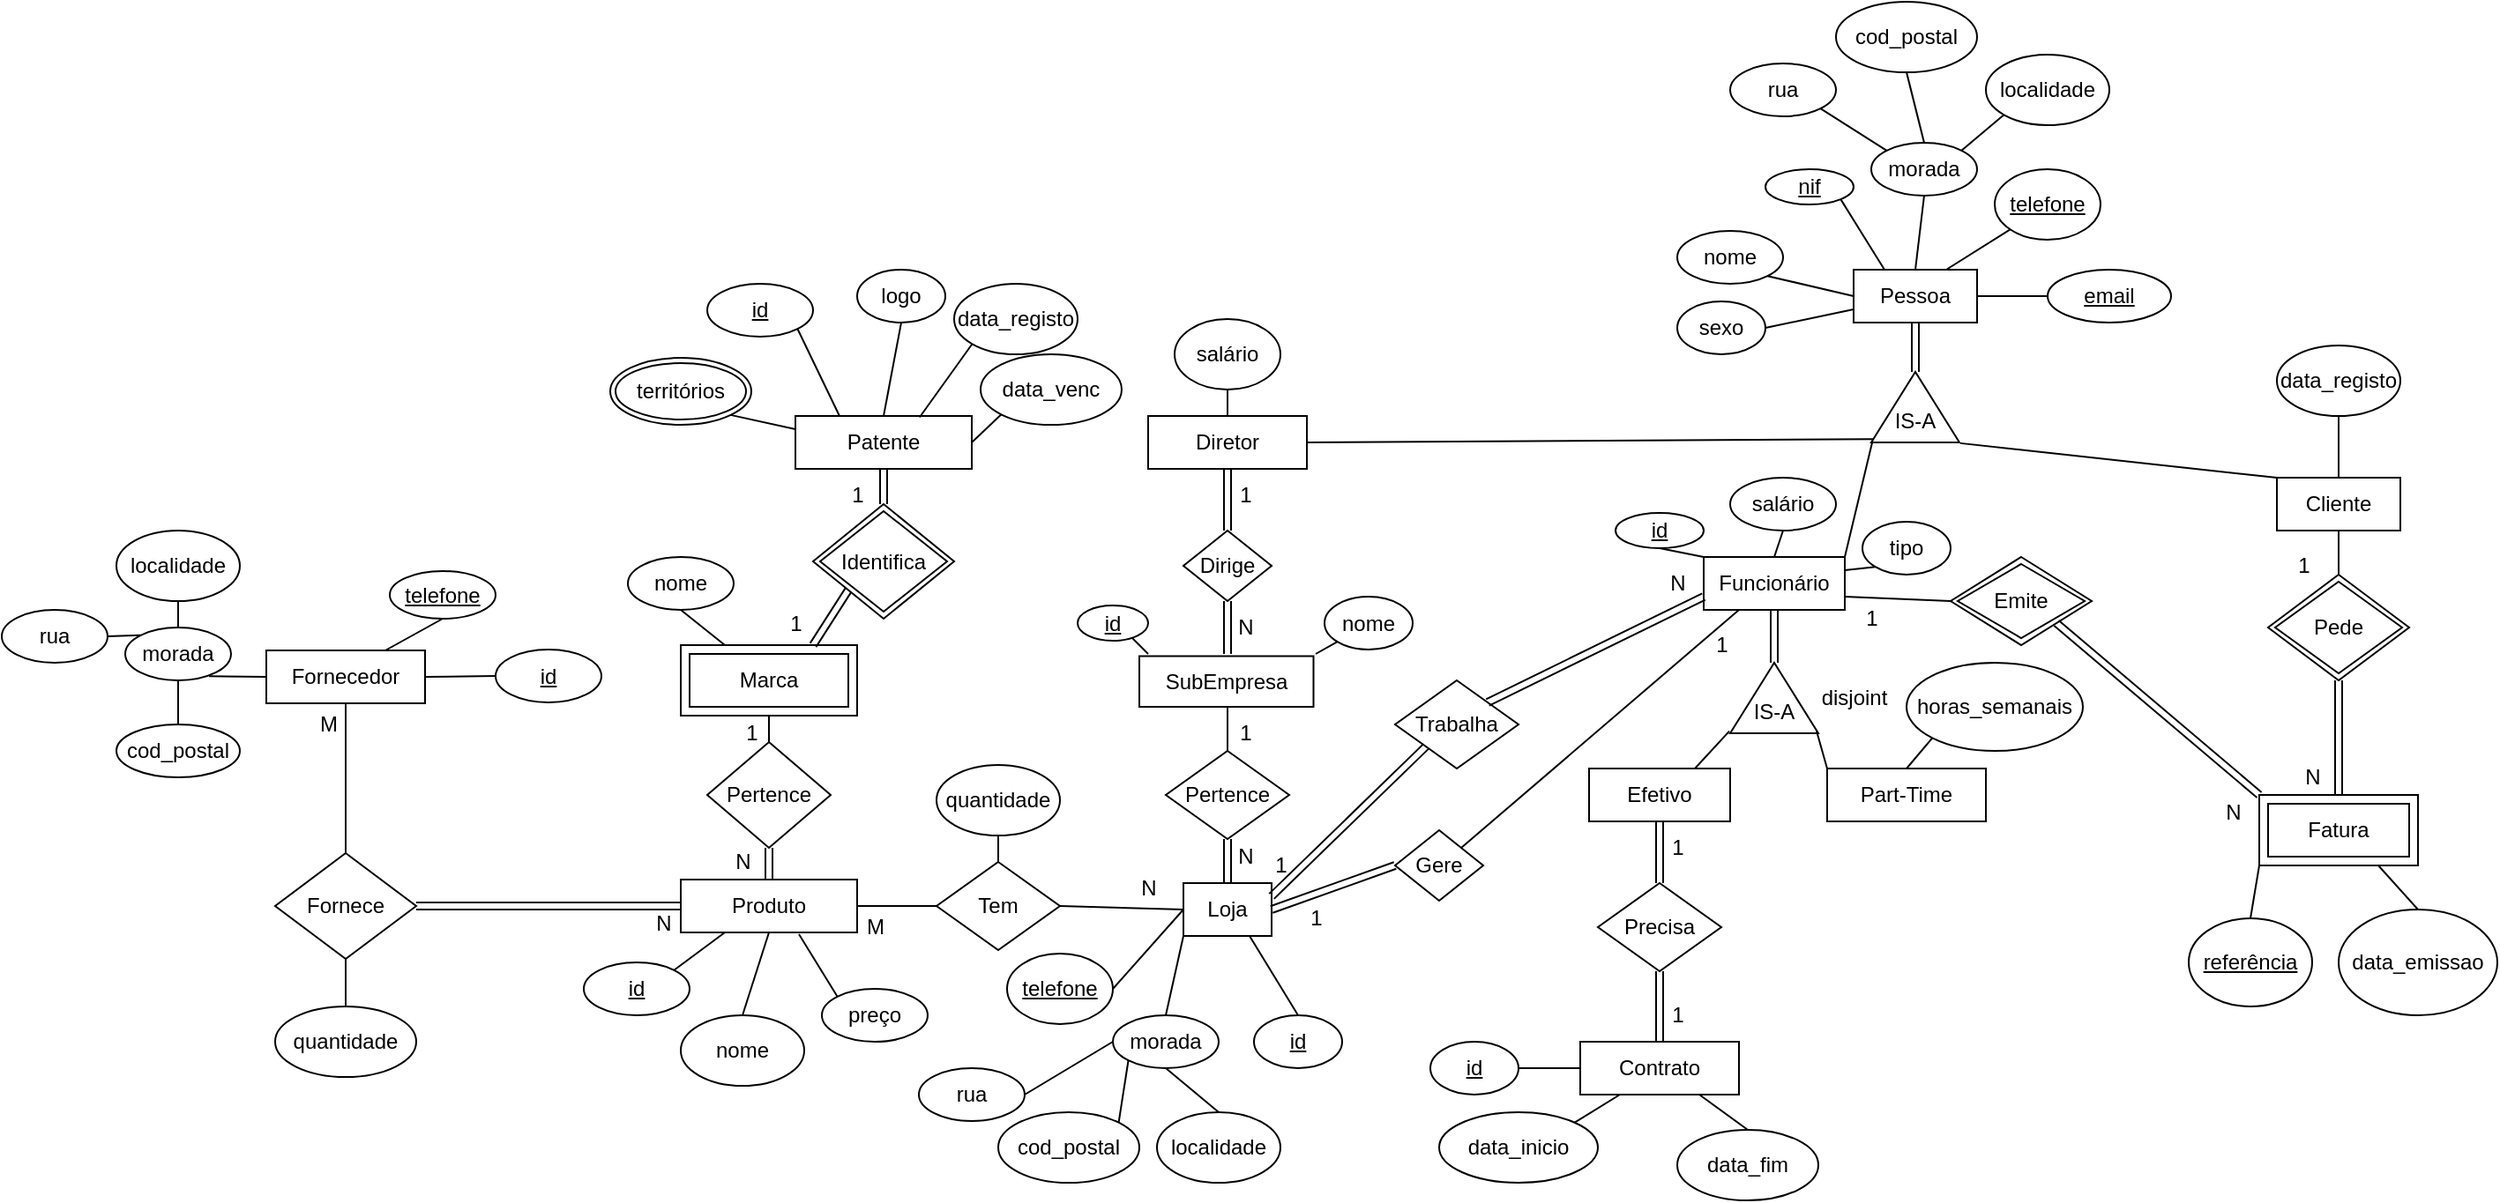 <mxfile version="24.2.2" type="device">
  <diagram id="R2lEEEUBdFMjLlhIrx00" name="Page-1">
    <mxGraphModel dx="2276" dy="793" grid="1" gridSize="10" guides="1" tooltips="1" connect="1" arrows="1" fold="1" page="1" pageScale="1" pageWidth="850" pageHeight="1100" math="0" shadow="0" extFonts="Permanent Marker^https://fonts.googleapis.com/css?family=Permanent+Marker">
      <root>
        <mxCell id="0" />
        <mxCell id="1" parent="0" />
        <mxCell id="X_LSW5ncMZYZCzvjUDPp-1" value="Pessoa" style="rounded=0;whiteSpace=wrap;html=1;" parent="1" vertex="1">
          <mxGeometry x="540" y="212" width="70" height="30" as="geometry" />
        </mxCell>
        <mxCell id="X_LSW5ncMZYZCzvjUDPp-3" value="Cliente" style="whiteSpace=wrap;html=1;" parent="1" vertex="1">
          <mxGeometry x="780" y="330" width="70" height="30" as="geometry" />
        </mxCell>
        <mxCell id="X_LSW5ncMZYZCzvjUDPp-5" value="Funcionário" style="whiteSpace=wrap;html=1;" parent="1" vertex="1">
          <mxGeometry x="455" y="375" width="80" height="30" as="geometry" />
        </mxCell>
        <mxCell id="X_LSW5ncMZYZCzvjUDPp-6" value="&lt;div&gt;&lt;br&gt;&lt;/div&gt;&lt;div&gt;IS-A&lt;/div&gt;" style="triangle;whiteSpace=wrap;html=1;direction=north;" parent="1" vertex="1">
          <mxGeometry x="550" y="270" width="50" height="40" as="geometry" />
        </mxCell>
        <mxCell id="X_LSW5ncMZYZCzvjUDPp-7" value="" style="shape=link;html=1;rounded=0;entryX=0.5;entryY=1;entryDx=0;entryDy=0;exitX=1;exitY=0.5;exitDx=0;exitDy=0;" parent="1" source="X_LSW5ncMZYZCzvjUDPp-6" target="X_LSW5ncMZYZCzvjUDPp-1" edge="1">
          <mxGeometry width="100" relative="1" as="geometry">
            <mxPoint x="370" y="410" as="sourcePoint" />
            <mxPoint x="470" y="410" as="targetPoint" />
          </mxGeometry>
        </mxCell>
        <mxCell id="X_LSW5ncMZYZCzvjUDPp-8" value="" style="endArrow=none;html=1;rounded=0;entryX=0.018;entryY=0.014;entryDx=0;entryDy=0;entryPerimeter=0;exitX=1;exitY=0;exitDx=0;exitDy=0;" parent="1" source="X_LSW5ncMZYZCzvjUDPp-5" target="X_LSW5ncMZYZCzvjUDPp-6" edge="1">
          <mxGeometry width="50" height="50" relative="1" as="geometry">
            <mxPoint x="470" y="455" as="sourcePoint" />
            <mxPoint x="620.15" y="335.44" as="targetPoint" />
          </mxGeometry>
        </mxCell>
        <mxCell id="X_LSW5ncMZYZCzvjUDPp-12" value="" style="endArrow=none;html=1;rounded=0;entryX=-0.011;entryY=1.009;entryDx=0;entryDy=0;entryPerimeter=0;exitX=0;exitY=0;exitDx=0;exitDy=0;" parent="1" source="X_LSW5ncMZYZCzvjUDPp-3" target="X_LSW5ncMZYZCzvjUDPp-6" edge="1">
          <mxGeometry width="50" height="50" relative="1" as="geometry">
            <mxPoint x="400" y="430" as="sourcePoint" />
            <mxPoint x="450" y="380" as="targetPoint" />
          </mxGeometry>
        </mxCell>
        <mxCell id="X_LSW5ncMZYZCzvjUDPp-14" value="&lt;u&gt;nif&lt;/u&gt;" style="ellipse;whiteSpace=wrap;html=1;align=center;" parent="1" vertex="1">
          <mxGeometry x="490" y="155" width="50" height="20" as="geometry" />
        </mxCell>
        <mxCell id="X_LSW5ncMZYZCzvjUDPp-16" value="nome" style="ellipse;whiteSpace=wrap;html=1;" parent="1" vertex="1">
          <mxGeometry x="440" y="190" width="60" height="30" as="geometry" />
        </mxCell>
        <mxCell id="X_LSW5ncMZYZCzvjUDPp-17" value="morada" style="ellipse;whiteSpace=wrap;html=1;" parent="1" vertex="1">
          <mxGeometry x="550" y="140" width="60" height="30" as="geometry" />
        </mxCell>
        <mxCell id="X_LSW5ncMZYZCzvjUDPp-18" value="&lt;u&gt;telefone&lt;/u&gt;" style="ellipse;whiteSpace=wrap;html=1;" parent="1" vertex="1">
          <mxGeometry x="620" y="155" width="60" height="40" as="geometry" />
        </mxCell>
        <mxCell id="X_LSW5ncMZYZCzvjUDPp-19" value="&lt;u&gt;email&lt;/u&gt;" style="ellipse;whiteSpace=wrap;html=1;" parent="1" vertex="1">
          <mxGeometry x="650" y="212" width="70" height="30" as="geometry" />
        </mxCell>
        <mxCell id="X_LSW5ncMZYZCzvjUDPp-21" value="" style="endArrow=none;html=1;rounded=0;entryX=0;entryY=0.5;entryDx=0;entryDy=0;exitX=1;exitY=1;exitDx=0;exitDy=0;" parent="1" source="X_LSW5ncMZYZCzvjUDPp-16" target="X_LSW5ncMZYZCzvjUDPp-1" edge="1">
          <mxGeometry width="50" height="50" relative="1" as="geometry">
            <mxPoint x="400" y="220" as="sourcePoint" />
            <mxPoint x="450" y="170" as="targetPoint" />
          </mxGeometry>
        </mxCell>
        <mxCell id="X_LSW5ncMZYZCzvjUDPp-22" value="" style="endArrow=none;html=1;rounded=0;entryX=1;entryY=1;entryDx=0;entryDy=0;exitX=0.25;exitY=0;exitDx=0;exitDy=0;" parent="1" source="X_LSW5ncMZYZCzvjUDPp-1" target="X_LSW5ncMZYZCzvjUDPp-14" edge="1">
          <mxGeometry width="50" height="50" relative="1" as="geometry">
            <mxPoint x="400" y="220" as="sourcePoint" />
            <mxPoint x="540" y="180" as="targetPoint" />
          </mxGeometry>
        </mxCell>
        <mxCell id="X_LSW5ncMZYZCzvjUDPp-23" value="" style="endArrow=none;html=1;rounded=0;entryX=0.5;entryY=1;entryDx=0;entryDy=0;exitX=0.5;exitY=0;exitDx=0;exitDy=0;" parent="1" source="X_LSW5ncMZYZCzvjUDPp-1" target="X_LSW5ncMZYZCzvjUDPp-17" edge="1">
          <mxGeometry width="50" height="50" relative="1" as="geometry">
            <mxPoint x="400" y="220" as="sourcePoint" />
            <mxPoint x="450" y="170" as="targetPoint" />
          </mxGeometry>
        </mxCell>
        <mxCell id="X_LSW5ncMZYZCzvjUDPp-24" value="" style="endArrow=none;html=1;rounded=0;entryX=0;entryY=1;entryDx=0;entryDy=0;exitX=0.75;exitY=0;exitDx=0;exitDy=0;" parent="1" source="X_LSW5ncMZYZCzvjUDPp-1" target="X_LSW5ncMZYZCzvjUDPp-18" edge="1">
          <mxGeometry width="50" height="50" relative="1" as="geometry">
            <mxPoint x="400" y="220" as="sourcePoint" />
            <mxPoint x="450" y="170" as="targetPoint" />
          </mxGeometry>
        </mxCell>
        <mxCell id="X_LSW5ncMZYZCzvjUDPp-25" value="" style="endArrow=none;html=1;rounded=0;entryX=0;entryY=0.5;entryDx=0;entryDy=0;exitX=1;exitY=0.5;exitDx=0;exitDy=0;" parent="1" source="X_LSW5ncMZYZCzvjUDPp-1" target="X_LSW5ncMZYZCzvjUDPp-19" edge="1">
          <mxGeometry width="50" height="50" relative="1" as="geometry">
            <mxPoint x="400" y="220" as="sourcePoint" />
            <mxPoint x="450" y="170" as="targetPoint" />
          </mxGeometry>
        </mxCell>
        <mxCell id="X_LSW5ncMZYZCzvjUDPp-29" value="&lt;u&gt;id&lt;/u&gt;" style="ellipse;whiteSpace=wrap;html=1;" parent="1" vertex="1">
          <mxGeometry x="405" y="350" width="50" height="20" as="geometry" />
        </mxCell>
        <mxCell id="X_LSW5ncMZYZCzvjUDPp-30" value="salário" style="ellipse;whiteSpace=wrap;html=1;" parent="1" vertex="1">
          <mxGeometry x="470" y="330" width="60" height="30" as="geometry" />
        </mxCell>
        <mxCell id="X_LSW5ncMZYZCzvjUDPp-32" value="sexo" style="ellipse;whiteSpace=wrap;html=1;" parent="1" vertex="1">
          <mxGeometry x="440" y="230" width="50" height="30" as="geometry" />
        </mxCell>
        <mxCell id="X_LSW5ncMZYZCzvjUDPp-33" value="" style="endArrow=none;html=1;rounded=0;entryX=0;entryY=0.75;entryDx=0;entryDy=0;exitX=1;exitY=0.5;exitDx=0;exitDy=0;" parent="1" source="X_LSW5ncMZYZCzvjUDPp-32" target="X_LSW5ncMZYZCzvjUDPp-1" edge="1">
          <mxGeometry width="50" height="50" relative="1" as="geometry">
            <mxPoint x="400" y="360" as="sourcePoint" />
            <mxPoint x="450" y="310" as="targetPoint" />
          </mxGeometry>
        </mxCell>
        <mxCell id="X_LSW5ncMZYZCzvjUDPp-34" value="" style="endArrow=none;html=1;rounded=0;entryX=0.5;entryY=1;entryDx=0;entryDy=0;exitX=0.5;exitY=0;exitDx=0;exitDy=0;" parent="1" source="X_LSW5ncMZYZCzvjUDPp-5" target="X_LSW5ncMZYZCzvjUDPp-30" edge="1">
          <mxGeometry width="50" height="50" relative="1" as="geometry">
            <mxPoint x="470" y="385" as="sourcePoint" />
            <mxPoint x="520" y="335" as="targetPoint" />
          </mxGeometry>
        </mxCell>
        <mxCell id="X_LSW5ncMZYZCzvjUDPp-35" value="" style="endArrow=none;html=1;rounded=0;entryX=0.5;entryY=1;entryDx=0;entryDy=0;exitX=0;exitY=0;exitDx=0;exitDy=0;" parent="1" source="X_LSW5ncMZYZCzvjUDPp-5" target="X_LSW5ncMZYZCzvjUDPp-29" edge="1">
          <mxGeometry width="50" height="50" relative="1" as="geometry">
            <mxPoint x="470" y="385" as="sourcePoint" />
            <mxPoint x="520" y="335" as="targetPoint" />
          </mxGeometry>
        </mxCell>
        <mxCell id="X_LSW5ncMZYZCzvjUDPp-36" value="data_registo" style="ellipse;whiteSpace=wrap;html=1;" parent="1" vertex="1">
          <mxGeometry x="780" y="255" width="70" height="40" as="geometry" />
        </mxCell>
        <mxCell id="X_LSW5ncMZYZCzvjUDPp-37" value="" style="endArrow=none;html=1;rounded=0;exitX=0.5;exitY=0;exitDx=0;exitDy=0;entryX=0.5;entryY=1;entryDx=0;entryDy=0;" parent="1" source="X_LSW5ncMZYZCzvjUDPp-3" target="X_LSW5ncMZYZCzvjUDPp-36" edge="1">
          <mxGeometry width="50" height="50" relative="1" as="geometry">
            <mxPoint x="600" y="360" as="sourcePoint" />
            <mxPoint x="810" y="300" as="targetPoint" />
          </mxGeometry>
        </mxCell>
        <mxCell id="X_LSW5ncMZYZCzvjUDPp-46" value="tipo" style="ellipse;whiteSpace=wrap;html=1;" parent="1" vertex="1">
          <mxGeometry x="545" y="355" width="50" height="30" as="geometry" />
        </mxCell>
        <mxCell id="X_LSW5ncMZYZCzvjUDPp-47" value="" style="endArrow=none;html=1;rounded=0;entryX=0;entryY=1;entryDx=0;entryDy=0;exitX=1;exitY=0.25;exitDx=0;exitDy=0;" parent="1" source="X_LSW5ncMZYZCzvjUDPp-5" target="X_LSW5ncMZYZCzvjUDPp-46" edge="1">
          <mxGeometry width="50" height="50" relative="1" as="geometry">
            <mxPoint x="530" y="455" as="sourcePoint" />
            <mxPoint x="580" y="405" as="targetPoint" />
          </mxGeometry>
        </mxCell>
        <mxCell id="X_LSW5ncMZYZCzvjUDPp-49" value="&lt;div&gt;&lt;br&gt;&lt;/div&gt;&lt;div&gt;IS-A&lt;/div&gt;" style="triangle;whiteSpace=wrap;html=1;direction=north;" parent="1" vertex="1">
          <mxGeometry x="470" y="435" width="50" height="40" as="geometry" />
        </mxCell>
        <mxCell id="X_LSW5ncMZYZCzvjUDPp-53" value="Part-Time" style="whiteSpace=wrap;html=1;" parent="1" vertex="1">
          <mxGeometry x="525" y="495" width="90" height="30" as="geometry" />
        </mxCell>
        <mxCell id="X_LSW5ncMZYZCzvjUDPp-55" value="" style="endArrow=none;html=1;rounded=0;entryX=0.032;entryY=0.98;entryDx=0;entryDy=0;entryPerimeter=0;exitX=0;exitY=0;exitDx=0;exitDy=0;" parent="1" source="X_LSW5ncMZYZCzvjUDPp-53" target="X_LSW5ncMZYZCzvjUDPp-49" edge="1">
          <mxGeometry width="50" height="50" relative="1" as="geometry">
            <mxPoint x="530" y="525" as="sourcePoint" />
            <mxPoint x="580" y="475" as="targetPoint" />
          </mxGeometry>
        </mxCell>
        <mxCell id="X_LSW5ncMZYZCzvjUDPp-56" value="horas_semanais" style="ellipse;whiteSpace=wrap;html=1;" parent="1" vertex="1">
          <mxGeometry x="570" y="435" width="100" height="50" as="geometry" />
        </mxCell>
        <mxCell id="X_LSW5ncMZYZCzvjUDPp-57" value="" style="endArrow=none;html=1;rounded=0;entryX=0;entryY=1;entryDx=0;entryDy=0;exitX=0.5;exitY=0;exitDx=0;exitDy=0;" parent="1" source="X_LSW5ncMZYZCzvjUDPp-53" target="X_LSW5ncMZYZCzvjUDPp-56" edge="1">
          <mxGeometry width="50" height="50" relative="1" as="geometry">
            <mxPoint x="530" y="525" as="sourcePoint" />
            <mxPoint x="580" y="475" as="targetPoint" />
          </mxGeometry>
        </mxCell>
        <mxCell id="X_LSW5ncMZYZCzvjUDPp-58" value="Diretor" style="whiteSpace=wrap;html=1;" parent="1" vertex="1">
          <mxGeometry x="140" y="295" width="90" height="30" as="geometry" />
        </mxCell>
        <mxCell id="X_LSW5ncMZYZCzvjUDPp-59" value="" style="endArrow=none;html=1;rounded=0;entryX=0.046;entryY=0.026;entryDx=0;entryDy=0;entryPerimeter=0;exitX=1;exitY=0.5;exitDx=0;exitDy=0;" parent="1" source="X_LSW5ncMZYZCzvjUDPp-58" target="X_LSW5ncMZYZCzvjUDPp-6" edge="1">
          <mxGeometry width="50" height="50" relative="1" as="geometry">
            <mxPoint x="420" y="360" as="sourcePoint" />
            <mxPoint x="470" y="310" as="targetPoint" />
          </mxGeometry>
        </mxCell>
        <mxCell id="X_LSW5ncMZYZCzvjUDPp-61" value="Dirige" style="shape=rhombus;perimeter=rhombusPerimeter;whiteSpace=wrap;html=1;align=center;" parent="1" vertex="1">
          <mxGeometry x="160" y="360" width="50" height="40" as="geometry" />
        </mxCell>
        <mxCell id="X_LSW5ncMZYZCzvjUDPp-62" value="" style="shape=link;html=1;rounded=0;entryX=0.5;entryY=1;entryDx=0;entryDy=0;exitX=0.5;exitY=0;exitDx=0;exitDy=0;" parent="1" source="X_LSW5ncMZYZCzvjUDPp-61" target="X_LSW5ncMZYZCzvjUDPp-58" edge="1">
          <mxGeometry width="100" relative="1" as="geometry">
            <mxPoint x="390" y="340" as="sourcePoint" />
            <mxPoint x="490" y="340" as="targetPoint" />
          </mxGeometry>
        </mxCell>
        <mxCell id="X_LSW5ncMZYZCzvjUDPp-63" value="" style="shape=link;html=1;rounded=0;exitX=0.5;exitY=1;exitDx=0;exitDy=0;entryX=0.5;entryY=0;entryDx=0;entryDy=0;" parent="1" source="X_LSW5ncMZYZCzvjUDPp-61" edge="1">
          <mxGeometry width="100" relative="1" as="geometry">
            <mxPoint x="390" y="340" as="sourcePoint" />
            <mxPoint x="185" y="430.0" as="targetPoint" />
          </mxGeometry>
        </mxCell>
        <mxCell id="X_LSW5ncMZYZCzvjUDPp-64" value="1" style="text;html=1;align=center;verticalAlign=middle;resizable=0;points=[];autosize=1;strokeColor=none;fillColor=none;" parent="1" vertex="1">
          <mxGeometry x="180" y="325" width="30" height="30" as="geometry" />
        </mxCell>
        <mxCell id="X_LSW5ncMZYZCzvjUDPp-65" value="N" style="text;html=1;align=center;verticalAlign=middle;resizable=0;points=[];autosize=1;strokeColor=none;fillColor=none;" parent="1" vertex="1">
          <mxGeometry x="180" y="400" width="30" height="30" as="geometry" />
        </mxCell>
        <mxCell id="X_LSW5ncMZYZCzvjUDPp-66" value="Loja" style="whiteSpace=wrap;html=1;" parent="1" vertex="1">
          <mxGeometry x="160" y="560" width="50" height="30" as="geometry" />
        </mxCell>
        <mxCell id="X_LSW5ncMZYZCzvjUDPp-67" value="Pertence" style="shape=rhombus;perimeter=rhombusPerimeter;whiteSpace=wrap;html=1;align=center;" parent="1" vertex="1">
          <mxGeometry x="150" y="485" width="70" height="50" as="geometry" />
        </mxCell>
        <mxCell id="X_LSW5ncMZYZCzvjUDPp-68" value="" style="endArrow=none;html=1;rounded=0;entryX=0.5;entryY=1;entryDx=0;entryDy=0;exitX=0.5;exitY=0;exitDx=0;exitDy=0;" parent="1" source="X_LSW5ncMZYZCzvjUDPp-67" edge="1">
          <mxGeometry width="50" height="50" relative="1" as="geometry">
            <mxPoint x="420" y="500" as="sourcePoint" />
            <mxPoint x="185" y="460.0" as="targetPoint" />
          </mxGeometry>
        </mxCell>
        <mxCell id="X_LSW5ncMZYZCzvjUDPp-69" value="" style="shape=link;html=1;rounded=0;entryX=0.5;entryY=0;entryDx=0;entryDy=0;exitX=0.5;exitY=1;exitDx=0;exitDy=0;" parent="1" source="X_LSW5ncMZYZCzvjUDPp-67" target="X_LSW5ncMZYZCzvjUDPp-66" edge="1">
          <mxGeometry width="100" relative="1" as="geometry">
            <mxPoint x="390" y="480" as="sourcePoint" />
            <mxPoint x="490" y="480" as="targetPoint" />
          </mxGeometry>
        </mxCell>
        <mxCell id="X_LSW5ncMZYZCzvjUDPp-70" value="N" style="text;html=1;align=center;verticalAlign=middle;resizable=0;points=[];autosize=1;strokeColor=none;fillColor=none;" parent="1" vertex="1">
          <mxGeometry x="180" y="530" width="30" height="30" as="geometry" />
        </mxCell>
        <mxCell id="X_LSW5ncMZYZCzvjUDPp-71" value="1" style="text;html=1;align=center;verticalAlign=middle;resizable=0;points=[];autosize=1;strokeColor=none;fillColor=none;" parent="1" vertex="1">
          <mxGeometry x="180" y="460" width="30" height="30" as="geometry" />
        </mxCell>
        <mxCell id="X_LSW5ncMZYZCzvjUDPp-76" value="Trabalha" style="rhombus;whiteSpace=wrap;html=1;" parent="1" vertex="1">
          <mxGeometry x="280" y="445" width="70" height="50" as="geometry" />
        </mxCell>
        <mxCell id="X_LSW5ncMZYZCzvjUDPp-78" value="" style="shape=link;html=1;rounded=0;entryX=0;entryY=1;entryDx=0;entryDy=0;exitX=1;exitY=0.25;exitDx=0;exitDy=0;" parent="1" source="X_LSW5ncMZYZCzvjUDPp-66" target="X_LSW5ncMZYZCzvjUDPp-76" edge="1">
          <mxGeometry width="100" relative="1" as="geometry">
            <mxPoint x="190" y="480" as="sourcePoint" />
            <mxPoint x="290" y="480" as="targetPoint" />
          </mxGeometry>
        </mxCell>
        <mxCell id="X_LSW5ncMZYZCzvjUDPp-79" value="" style="shape=link;html=1;rounded=0;entryX=0;entryY=0.75;entryDx=0;entryDy=0;exitX=1;exitY=0;exitDx=0;exitDy=0;" parent="1" source="X_LSW5ncMZYZCzvjUDPp-76" target="X_LSW5ncMZYZCzvjUDPp-5" edge="1">
          <mxGeometry width="100" relative="1" as="geometry">
            <mxPoint x="190" y="480" as="sourcePoint" />
            <mxPoint x="290" y="480" as="targetPoint" />
          </mxGeometry>
        </mxCell>
        <mxCell id="X_LSW5ncMZYZCzvjUDPp-80" value="1" style="text;html=1;align=center;verticalAlign=middle;resizable=0;points=[];autosize=1;strokeColor=none;fillColor=none;" parent="1" vertex="1">
          <mxGeometry x="200" y="535" width="30" height="30" as="geometry" />
        </mxCell>
        <mxCell id="X_LSW5ncMZYZCzvjUDPp-81" value="N" style="text;html=1;align=center;verticalAlign=middle;resizable=0;points=[];autosize=1;strokeColor=none;fillColor=none;" parent="1" vertex="1">
          <mxGeometry x="425" y="375" width="30" height="30" as="geometry" />
        </mxCell>
        <mxCell id="X_LSW5ncMZYZCzvjUDPp-84" value="morada" style="ellipse;whiteSpace=wrap;html=1;" parent="1" vertex="1">
          <mxGeometry x="120" y="635" width="60" height="30" as="geometry" />
        </mxCell>
        <mxCell id="X_LSW5ncMZYZCzvjUDPp-85" value="&lt;u&gt;telefone&lt;/u&gt;" style="ellipse;whiteSpace=wrap;html=1;" parent="1" vertex="1">
          <mxGeometry x="60" y="600" width="60" height="40" as="geometry" />
        </mxCell>
        <mxCell id="X_LSW5ncMZYZCzvjUDPp-86" value="&lt;u&gt;id&lt;/u&gt;" style="ellipse;whiteSpace=wrap;html=1;" parent="1" vertex="1">
          <mxGeometry x="200" y="635" width="50" height="30" as="geometry" />
        </mxCell>
        <mxCell id="X_LSW5ncMZYZCzvjUDPp-88" value="" style="endArrow=none;html=1;rounded=0;entryX=0;entryY=0.5;entryDx=0;entryDy=0;exitX=1;exitY=0.5;exitDx=0;exitDy=0;" parent="1" source="X_LSW5ncMZYZCzvjUDPp-85" target="X_LSW5ncMZYZCzvjUDPp-66" edge="1">
          <mxGeometry width="50" height="50" relative="1" as="geometry">
            <mxPoint x="210" y="640" as="sourcePoint" />
            <mxPoint x="260" y="590" as="targetPoint" />
          </mxGeometry>
        </mxCell>
        <mxCell id="X_LSW5ncMZYZCzvjUDPp-89" value="" style="endArrow=none;html=1;rounded=0;entryX=0;entryY=1;entryDx=0;entryDy=0;exitX=0.5;exitY=0;exitDx=0;exitDy=0;" parent="1" source="X_LSW5ncMZYZCzvjUDPp-84" target="X_LSW5ncMZYZCzvjUDPp-66" edge="1">
          <mxGeometry width="50" height="50" relative="1" as="geometry">
            <mxPoint x="210" y="640" as="sourcePoint" />
            <mxPoint x="260" y="590" as="targetPoint" />
          </mxGeometry>
        </mxCell>
        <mxCell id="X_LSW5ncMZYZCzvjUDPp-91" value="" style="endArrow=none;html=1;rounded=0;entryX=0.75;entryY=1;entryDx=0;entryDy=0;exitX=0.5;exitY=0;exitDx=0;exitDy=0;" parent="1" source="X_LSW5ncMZYZCzvjUDPp-86" target="X_LSW5ncMZYZCzvjUDPp-66" edge="1">
          <mxGeometry width="50" height="50" relative="1" as="geometry">
            <mxPoint x="210" y="640" as="sourcePoint" />
            <mxPoint x="260" y="590" as="targetPoint" />
          </mxGeometry>
        </mxCell>
        <mxCell id="X_LSW5ncMZYZCzvjUDPp-92" value="Gere" style="rhombus;whiteSpace=wrap;html=1;" parent="1" vertex="1">
          <mxGeometry x="280" y="530" width="50" height="40" as="geometry" />
        </mxCell>
        <mxCell id="X_LSW5ncMZYZCzvjUDPp-93" value="" style="endArrow=none;html=1;rounded=0;entryX=0.25;entryY=1;entryDx=0;entryDy=0;exitX=1;exitY=0;exitDx=0;exitDy=0;" parent="1" source="X_LSW5ncMZYZCzvjUDPp-92" target="X_LSW5ncMZYZCzvjUDPp-5" edge="1">
          <mxGeometry width="50" height="50" relative="1" as="geometry">
            <mxPoint x="210" y="570" as="sourcePoint" />
            <mxPoint x="375" y="525" as="targetPoint" />
          </mxGeometry>
        </mxCell>
        <mxCell id="X_LSW5ncMZYZCzvjUDPp-95" value="1" style="text;html=1;align=center;verticalAlign=middle;resizable=0;points=[];autosize=1;strokeColor=none;fillColor=none;" parent="1" vertex="1">
          <mxGeometry x="450" y="410" width="30" height="30" as="geometry" />
        </mxCell>
        <mxCell id="X_LSW5ncMZYZCzvjUDPp-96" value="1" style="text;html=1;align=center;verticalAlign=middle;resizable=0;points=[];autosize=1;strokeColor=none;fillColor=none;" parent="1" vertex="1">
          <mxGeometry x="220" y="565" width="30" height="30" as="geometry" />
        </mxCell>
        <mxCell id="48F-PradtiKEYy1KKiI4-1" value="Efetivo" style="whiteSpace=wrap;html=1;" parent="1" vertex="1">
          <mxGeometry x="390" y="495" width="80" height="30" as="geometry" />
        </mxCell>
        <mxCell id="48F-PradtiKEYy1KKiI4-2" value="" style="endArrow=none;html=1;rounded=0;entryX=0.029;entryY=-0.009;entryDx=0;entryDy=0;entryPerimeter=0;exitX=0.75;exitY=0;exitDx=0;exitDy=0;" parent="1" source="48F-PradtiKEYy1KKiI4-1" target="X_LSW5ncMZYZCzvjUDPp-49" edge="1">
          <mxGeometry width="50" height="50" relative="1" as="geometry">
            <mxPoint x="400" y="560" as="sourcePoint" />
            <mxPoint x="450" y="510" as="targetPoint" />
          </mxGeometry>
        </mxCell>
        <mxCell id="48F-PradtiKEYy1KKiI4-3" value="disjoint" style="text;html=1;align=center;verticalAlign=middle;resizable=0;points=[];autosize=1;strokeColor=none;fillColor=none;" parent="1" vertex="1">
          <mxGeometry x="510" y="440" width="60" height="30" as="geometry" />
        </mxCell>
        <mxCell id="48F-PradtiKEYy1KKiI4-4" value="" style="shape=link;html=1;rounded=0;entryX=0.5;entryY=1;entryDx=0;entryDy=0;exitX=1;exitY=0.5;exitDx=0;exitDy=0;" parent="1" source="X_LSW5ncMZYZCzvjUDPp-49" target="X_LSW5ncMZYZCzvjUDPp-5" edge="1">
          <mxGeometry width="100" relative="1" as="geometry">
            <mxPoint x="370" y="520" as="sourcePoint" />
            <mxPoint x="470" y="520" as="targetPoint" />
          </mxGeometry>
        </mxCell>
        <mxCell id="48F-PradtiKEYy1KKiI4-5" value="Precisa" style="rhombus;whiteSpace=wrap;html=1;" parent="1" vertex="1">
          <mxGeometry x="395" y="560" width="70" height="50" as="geometry" />
        </mxCell>
        <mxCell id="48F-PradtiKEYy1KKiI4-6" value="Contrato" style="whiteSpace=wrap;html=1;" parent="1" vertex="1">
          <mxGeometry x="385" y="650" width="90" height="30" as="geometry" />
        </mxCell>
        <mxCell id="48F-PradtiKEYy1KKiI4-7" value="&lt;u&gt;id&lt;/u&gt;" style="ellipse;whiteSpace=wrap;html=1;" parent="1" vertex="1">
          <mxGeometry x="300" y="650" width="50" height="30" as="geometry" />
        </mxCell>
        <mxCell id="48F-PradtiKEYy1KKiI4-8" value="data_inicio" style="ellipse;whiteSpace=wrap;html=1;" parent="1" vertex="1">
          <mxGeometry x="305" y="690" width="90" height="40" as="geometry" />
        </mxCell>
        <mxCell id="48F-PradtiKEYy1KKiI4-9" value="data_fim" style="ellipse;whiteSpace=wrap;html=1;" parent="1" vertex="1">
          <mxGeometry x="440" y="700" width="80" height="40" as="geometry" />
        </mxCell>
        <mxCell id="48F-PradtiKEYy1KKiI4-10" value="" style="endArrow=none;html=1;rounded=0;entryX=0.5;entryY=0;entryDx=0;entryDy=0;exitX=0.75;exitY=1;exitDx=0;exitDy=0;" parent="1" source="48F-PradtiKEYy1KKiI4-6" target="48F-PradtiKEYy1KKiI4-9" edge="1">
          <mxGeometry width="50" height="50" relative="1" as="geometry">
            <mxPoint x="400" y="670" as="sourcePoint" />
            <mxPoint x="450" y="620" as="targetPoint" />
          </mxGeometry>
        </mxCell>
        <mxCell id="48F-PradtiKEYy1KKiI4-11" value="" style="endArrow=none;html=1;rounded=0;entryX=0.25;entryY=1;entryDx=0;entryDy=0;exitX=1;exitY=0;exitDx=0;exitDy=0;" parent="1" source="48F-PradtiKEYy1KKiI4-8" target="48F-PradtiKEYy1KKiI4-6" edge="1">
          <mxGeometry width="50" height="50" relative="1" as="geometry">
            <mxPoint x="400" y="670" as="sourcePoint" />
            <mxPoint x="450" y="620" as="targetPoint" />
          </mxGeometry>
        </mxCell>
        <mxCell id="48F-PradtiKEYy1KKiI4-12" value="" style="endArrow=none;html=1;rounded=0;exitX=1;exitY=0.5;exitDx=0;exitDy=0;entryX=0;entryY=0.5;entryDx=0;entryDy=0;" parent="1" source="48F-PradtiKEYy1KKiI4-7" target="48F-PradtiKEYy1KKiI4-6" edge="1">
          <mxGeometry width="50" height="50" relative="1" as="geometry">
            <mxPoint x="400" y="670" as="sourcePoint" />
            <mxPoint x="450" y="620" as="targetPoint" />
          </mxGeometry>
        </mxCell>
        <mxCell id="48F-PradtiKEYy1KKiI4-14" value="" style="shape=link;html=1;rounded=0;entryX=0.5;entryY=1;entryDx=0;entryDy=0;exitX=0.5;exitY=0;exitDx=0;exitDy=0;" parent="1" source="48F-PradtiKEYy1KKiI4-5" target="48F-PradtiKEYy1KKiI4-1" edge="1">
          <mxGeometry width="100" relative="1" as="geometry">
            <mxPoint x="370" y="650" as="sourcePoint" />
            <mxPoint x="470" y="650" as="targetPoint" />
          </mxGeometry>
        </mxCell>
        <mxCell id="48F-PradtiKEYy1KKiI4-16" value="1" style="text;html=1;align=center;verticalAlign=middle;resizable=0;points=[];autosize=1;strokeColor=none;fillColor=none;" parent="1" vertex="1">
          <mxGeometry x="425" y="525" width="30" height="30" as="geometry" />
        </mxCell>
        <mxCell id="48F-PradtiKEYy1KKiI4-17" value="1" style="text;html=1;align=center;verticalAlign=middle;resizable=0;points=[];autosize=1;strokeColor=none;fillColor=none;" parent="1" vertex="1">
          <mxGeometry x="425" y="620" width="30" height="30" as="geometry" />
        </mxCell>
        <mxCell id="48F-PradtiKEYy1KKiI4-18" value="" style="shape=link;html=1;rounded=0;entryX=0.5;entryY=1;entryDx=0;entryDy=0;exitX=0.5;exitY=0;exitDx=0;exitDy=0;" parent="1" source="48F-PradtiKEYy1KKiI4-6" target="48F-PradtiKEYy1KKiI4-5" edge="1">
          <mxGeometry width="100" relative="1" as="geometry">
            <mxPoint x="370" y="650" as="sourcePoint" />
            <mxPoint x="470" y="650" as="targetPoint" />
          </mxGeometry>
        </mxCell>
        <mxCell id="48F-PradtiKEYy1KKiI4-21" value="salário" style="ellipse;whiteSpace=wrap;html=1;" parent="1" vertex="1">
          <mxGeometry x="155" y="240" width="60" height="40" as="geometry" />
        </mxCell>
        <mxCell id="48F-PradtiKEYy1KKiI4-22" value="" style="endArrow=none;html=1;rounded=0;entryX=0.5;entryY=1;entryDx=0;entryDy=0;exitX=0.5;exitY=0;exitDx=0;exitDy=0;" parent="1" source="X_LSW5ncMZYZCzvjUDPp-58" target="48F-PradtiKEYy1KKiI4-21" edge="1">
          <mxGeometry width="50" height="50" relative="1" as="geometry">
            <mxPoint x="400" y="520" as="sourcePoint" />
            <mxPoint x="450" y="470" as="targetPoint" />
          </mxGeometry>
        </mxCell>
        <mxCell id="IxO6dU_HPFh1SA8IVn4u-3" value="" style="shape=link;html=1;rounded=0;entryX=0;entryY=0.5;entryDx=0;entryDy=0;exitX=1;exitY=0.5;exitDx=0;exitDy=0;" parent="1" source="X_LSW5ncMZYZCzvjUDPp-66" target="X_LSW5ncMZYZCzvjUDPp-92" edge="1">
          <mxGeometry width="100" relative="1" as="geometry">
            <mxPoint x="370" y="530" as="sourcePoint" />
            <mxPoint x="470" y="530" as="targetPoint" />
          </mxGeometry>
        </mxCell>
        <mxCell id="IxO6dU_HPFh1SA8IVn4u-4" value="Emite" style="shape=rhombus;double=1;perimeter=rhombusPerimeter;whiteSpace=wrap;html=1;align=center;" parent="1" vertex="1">
          <mxGeometry x="595" y="375" width="80" height="50" as="geometry" />
        </mxCell>
        <mxCell id="IxO6dU_HPFh1SA8IVn4u-5" value="" style="endArrow=none;html=1;rounded=0;entryX=0;entryY=0.5;entryDx=0;entryDy=0;exitX=1;exitY=0.75;exitDx=0;exitDy=0;" parent="1" source="X_LSW5ncMZYZCzvjUDPp-5" target="IxO6dU_HPFh1SA8IVn4u-4" edge="1">
          <mxGeometry width="50" height="50" relative="1" as="geometry">
            <mxPoint x="400" y="450" as="sourcePoint" />
            <mxPoint x="450" y="400" as="targetPoint" />
          </mxGeometry>
        </mxCell>
        <mxCell id="IxO6dU_HPFh1SA8IVn4u-7" value="Fatura" style="shape=ext;margin=3;double=1;whiteSpace=wrap;html=1;align=center;" parent="1" vertex="1">
          <mxGeometry x="770" y="510" width="90" height="40" as="geometry" />
        </mxCell>
        <mxCell id="IxO6dU_HPFh1SA8IVn4u-8" value="" style="shape=link;html=1;rounded=0;entryX=0;entryY=0;entryDx=0;entryDy=0;exitX=1;exitY=1;exitDx=0;exitDy=0;" parent="1" source="IxO6dU_HPFh1SA8IVn4u-4" target="IxO6dU_HPFh1SA8IVn4u-7" edge="1">
          <mxGeometry width="100" relative="1" as="geometry">
            <mxPoint x="370" y="430" as="sourcePoint" />
            <mxPoint x="470" y="430" as="targetPoint" />
          </mxGeometry>
        </mxCell>
        <mxCell id="IxO6dU_HPFh1SA8IVn4u-10" value="" style="endArrow=none;html=1;rounded=0;entryX=0.5;entryY=1;entryDx=0;entryDy=0;exitX=0.5;exitY=0;exitDx=0;exitDy=0;" parent="1" target="X_LSW5ncMZYZCzvjUDPp-3" edge="1">
          <mxGeometry width="50" height="50" relative="1" as="geometry">
            <mxPoint x="815" y="385" as="sourcePoint" />
            <mxPoint x="450" y="400" as="targetPoint" />
          </mxGeometry>
        </mxCell>
        <mxCell id="IxO6dU_HPFh1SA8IVn4u-11" value="" style="shape=link;html=1;rounded=0;entryX=0.5;entryY=1;entryDx=0;entryDy=0;exitX=0.5;exitY=0;exitDx=0;exitDy=0;" parent="1" source="IxO6dU_HPFh1SA8IVn4u-7" edge="1">
          <mxGeometry width="100" relative="1" as="geometry">
            <mxPoint x="370" y="430" as="sourcePoint" />
            <mxPoint x="815" y="445" as="targetPoint" />
          </mxGeometry>
        </mxCell>
        <mxCell id="IxO6dU_HPFh1SA8IVn4u-12" value="1" style="text;html=1;align=center;verticalAlign=middle;resizable=0;points=[];autosize=1;strokeColor=none;fillColor=none;" parent="1" vertex="1">
          <mxGeometry x="535" y="395" width="30" height="30" as="geometry" />
        </mxCell>
        <mxCell id="IxO6dU_HPFh1SA8IVn4u-13" value="N" style="text;html=1;align=center;verticalAlign=middle;resizable=0;points=[];autosize=1;strokeColor=none;fillColor=none;" parent="1" vertex="1">
          <mxGeometry x="740" y="505" width="30" height="30" as="geometry" />
        </mxCell>
        <mxCell id="IxO6dU_HPFh1SA8IVn4u-14" value="N" style="text;html=1;align=center;verticalAlign=middle;resizable=0;points=[];autosize=1;strokeColor=none;fillColor=none;" parent="1" vertex="1">
          <mxGeometry x="785" y="485" width="30" height="30" as="geometry" />
        </mxCell>
        <mxCell id="IxO6dU_HPFh1SA8IVn4u-15" value="1" style="text;html=1;align=center;verticalAlign=middle;resizable=0;points=[];autosize=1;strokeColor=none;fillColor=none;" parent="1" vertex="1">
          <mxGeometry x="780" y="365" width="30" height="30" as="geometry" />
        </mxCell>
        <mxCell id="IxO6dU_HPFh1SA8IVn4u-16" value="&lt;u&gt;referência&lt;/u&gt;" style="ellipse;whiteSpace=wrap;html=1;" parent="1" vertex="1">
          <mxGeometry x="730" y="580" width="70" height="50" as="geometry" />
        </mxCell>
        <mxCell id="IxO6dU_HPFh1SA8IVn4u-17" value="" style="endArrow=none;html=1;rounded=0;entryX=0;entryY=1;entryDx=0;entryDy=0;exitX=0.5;exitY=0;exitDx=0;exitDy=0;" parent="1" source="IxO6dU_HPFh1SA8IVn4u-16" target="IxO6dU_HPFh1SA8IVn4u-7" edge="1">
          <mxGeometry width="50" height="50" relative="1" as="geometry">
            <mxPoint x="400" y="450" as="sourcePoint" />
            <mxPoint x="450" y="400" as="targetPoint" />
          </mxGeometry>
        </mxCell>
        <mxCell id="IxO6dU_HPFh1SA8IVn4u-18" value="data_emissao" style="ellipse;whiteSpace=wrap;html=1;" parent="1" vertex="1">
          <mxGeometry x="815" y="575" width="90" height="60" as="geometry" />
        </mxCell>
        <mxCell id="IxO6dU_HPFh1SA8IVn4u-20" value="" style="endArrow=none;html=1;rounded=0;entryX=0.5;entryY=0;entryDx=0;entryDy=0;exitX=0.75;exitY=1;exitDx=0;exitDy=0;" parent="1" source="IxO6dU_HPFh1SA8IVn4u-7" target="IxO6dU_HPFh1SA8IVn4u-18" edge="1">
          <mxGeometry width="50" height="50" relative="1" as="geometry">
            <mxPoint x="400" y="450" as="sourcePoint" />
            <mxPoint x="450" y="400" as="targetPoint" />
          </mxGeometry>
        </mxCell>
        <mxCell id="IxO6dU_HPFh1SA8IVn4u-23" value="rua" style="ellipse;whiteSpace=wrap;html=1;" parent="1" vertex="1">
          <mxGeometry x="470" y="95" width="60" height="30" as="geometry" />
        </mxCell>
        <mxCell id="IxO6dU_HPFh1SA8IVn4u-25" value="cod_postal" style="ellipse;whiteSpace=wrap;html=1;" parent="1" vertex="1">
          <mxGeometry x="530" y="60" width="80" height="40" as="geometry" />
        </mxCell>
        <mxCell id="IxO6dU_HPFh1SA8IVn4u-26" value="localidade" style="ellipse;whiteSpace=wrap;html=1;" parent="1" vertex="1">
          <mxGeometry x="615" y="90" width="70" height="40" as="geometry" />
        </mxCell>
        <mxCell id="IxO6dU_HPFh1SA8IVn4u-27" value="rua" style="ellipse;whiteSpace=wrap;html=1;" parent="1" vertex="1">
          <mxGeometry x="10" y="665" width="60" height="30" as="geometry" />
        </mxCell>
        <mxCell id="IxO6dU_HPFh1SA8IVn4u-28" value="cod_postal" style="ellipse;whiteSpace=wrap;html=1;" parent="1" vertex="1">
          <mxGeometry x="55" y="690" width="80" height="40" as="geometry" />
        </mxCell>
        <mxCell id="IxO6dU_HPFh1SA8IVn4u-29" value="localidade" style="ellipse;whiteSpace=wrap;html=1;" parent="1" vertex="1">
          <mxGeometry x="145" y="690" width="70" height="40" as="geometry" />
        </mxCell>
        <mxCell id="IxO6dU_HPFh1SA8IVn4u-30" value="" style="endArrow=none;html=1;rounded=0;entryX=0;entryY=1;entryDx=0;entryDy=0;exitX=1;exitY=0;exitDx=0;exitDy=0;" parent="1" source="X_LSW5ncMZYZCzvjUDPp-17" target="IxO6dU_HPFh1SA8IVn4u-26" edge="1">
          <mxGeometry width="50" height="50" relative="1" as="geometry">
            <mxPoint x="400" y="230" as="sourcePoint" />
            <mxPoint x="450" y="180" as="targetPoint" />
          </mxGeometry>
        </mxCell>
        <mxCell id="IxO6dU_HPFh1SA8IVn4u-31" value="" style="endArrow=none;html=1;rounded=0;entryX=0.5;entryY=1;entryDx=0;entryDy=0;exitX=0.5;exitY=0;exitDx=0;exitDy=0;" parent="1" source="X_LSW5ncMZYZCzvjUDPp-17" target="IxO6dU_HPFh1SA8IVn4u-25" edge="1">
          <mxGeometry width="50" height="50" relative="1" as="geometry">
            <mxPoint x="400" y="230" as="sourcePoint" />
            <mxPoint x="450" y="180" as="targetPoint" />
          </mxGeometry>
        </mxCell>
        <mxCell id="IxO6dU_HPFh1SA8IVn4u-32" value="" style="endArrow=none;html=1;rounded=0;entryX=0;entryY=0;entryDx=0;entryDy=0;exitX=1;exitY=1;exitDx=0;exitDy=0;" parent="1" source="IxO6dU_HPFh1SA8IVn4u-23" target="X_LSW5ncMZYZCzvjUDPp-17" edge="1">
          <mxGeometry width="50" height="50" relative="1" as="geometry">
            <mxPoint x="400" y="230" as="sourcePoint" />
            <mxPoint x="450" y="180" as="targetPoint" />
          </mxGeometry>
        </mxCell>
        <mxCell id="IxO6dU_HPFh1SA8IVn4u-33" value="" style="endArrow=none;html=1;rounded=0;exitX=0.5;exitY=0;exitDx=0;exitDy=0;entryX=0.5;entryY=1;entryDx=0;entryDy=0;" parent="1" source="IxO6dU_HPFh1SA8IVn4u-29" target="X_LSW5ncMZYZCzvjUDPp-84" edge="1">
          <mxGeometry width="50" height="50" relative="1" as="geometry">
            <mxPoint x="400" y="640" as="sourcePoint" />
            <mxPoint x="450" y="590" as="targetPoint" />
          </mxGeometry>
        </mxCell>
        <mxCell id="IxO6dU_HPFh1SA8IVn4u-34" value="" style="endArrow=none;html=1;rounded=0;exitX=1;exitY=0;exitDx=0;exitDy=0;entryX=0;entryY=1;entryDx=0;entryDy=0;" parent="1" source="IxO6dU_HPFh1SA8IVn4u-28" target="X_LSW5ncMZYZCzvjUDPp-84" edge="1">
          <mxGeometry width="50" height="50" relative="1" as="geometry">
            <mxPoint x="400" y="640" as="sourcePoint" />
            <mxPoint x="450" y="590" as="targetPoint" />
          </mxGeometry>
        </mxCell>
        <mxCell id="IxO6dU_HPFh1SA8IVn4u-35" value="" style="endArrow=none;html=1;rounded=0;exitX=1;exitY=0.5;exitDx=0;exitDy=0;entryX=0;entryY=0.5;entryDx=0;entryDy=0;" parent="1" source="IxO6dU_HPFh1SA8IVn4u-27" target="X_LSW5ncMZYZCzvjUDPp-84" edge="1">
          <mxGeometry width="50" height="50" relative="1" as="geometry">
            <mxPoint x="400" y="640" as="sourcePoint" />
            <mxPoint x="450" y="590" as="targetPoint" />
          </mxGeometry>
        </mxCell>
        <mxCell id="IxO6dU_HPFh1SA8IVn4u-36" value="Produto" style="whiteSpace=wrap;html=1;" parent="1" vertex="1">
          <mxGeometry x="-125" y="558" width="100" height="30" as="geometry" />
        </mxCell>
        <mxCell id="IxO6dU_HPFh1SA8IVn4u-37" value="Fornecedor" style="whiteSpace=wrap;html=1;" parent="1" vertex="1">
          <mxGeometry x="-360" y="428" width="90" height="30" as="geometry" />
        </mxCell>
        <mxCell id="IxO6dU_HPFh1SA8IVn4u-38" value="Patente" style="whiteSpace=wrap;html=1;" parent="1" vertex="1">
          <mxGeometry x="-60" y="295" width="100" height="30" as="geometry" />
        </mxCell>
        <mxCell id="IxO6dU_HPFh1SA8IVn4u-39" style="edgeStyle=orthogonalEdgeStyle;rounded=0;orthogonalLoop=1;jettySize=auto;html=1;exitX=0.5;exitY=1;exitDx=0;exitDy=0;" parent="1" source="IxO6dU_HPFh1SA8IVn4u-38" target="IxO6dU_HPFh1SA8IVn4u-38" edge="1">
          <mxGeometry relative="1" as="geometry" />
        </mxCell>
        <mxCell id="IxO6dU_HPFh1SA8IVn4u-43" value="Identifica" style="shape=rhombus;double=1;perimeter=rhombusPerimeter;whiteSpace=wrap;html=1;align=center;" parent="1" vertex="1">
          <mxGeometry x="-50" y="345" width="80" height="65" as="geometry" />
        </mxCell>
        <mxCell id="IxO6dU_HPFh1SA8IVn4u-45" value="" style="shape=link;html=1;rounded=0;entryX=0.5;entryY=0;entryDx=0;entryDy=0;exitX=0.5;exitY=1;exitDx=0;exitDy=0;" parent="1" source="IxO6dU_HPFh1SA8IVn4u-38" target="IxO6dU_HPFh1SA8IVn4u-43" edge="1">
          <mxGeometry width="100" relative="1" as="geometry">
            <mxPoint x="70" y="430" as="sourcePoint" />
            <mxPoint x="170" y="430" as="targetPoint" />
          </mxGeometry>
        </mxCell>
        <mxCell id="IxO6dU_HPFh1SA8IVn4u-47" value="1" style="text;html=1;align=center;verticalAlign=middle;resizable=0;points=[];autosize=1;strokeColor=none;fillColor=none;" parent="1" vertex="1">
          <mxGeometry x="-40" y="325" width="30" height="30" as="geometry" />
        </mxCell>
        <mxCell id="IxO6dU_HPFh1SA8IVn4u-48" value="logo" style="ellipse;whiteSpace=wrap;html=1;" parent="1" vertex="1">
          <mxGeometry x="-25" y="212" width="50" height="30" as="geometry" />
        </mxCell>
        <mxCell id="IxO6dU_HPFh1SA8IVn4u-51" value="data_registo" style="ellipse;whiteSpace=wrap;html=1;" parent="1" vertex="1">
          <mxGeometry x="30" y="220" width="70" height="40" as="geometry" />
        </mxCell>
        <mxCell id="IxO6dU_HPFh1SA8IVn4u-52" value="data_venc" style="ellipse;whiteSpace=wrap;html=1;" parent="1" vertex="1">
          <mxGeometry x="45" y="260" width="80" height="40" as="geometry" />
        </mxCell>
        <mxCell id="IxO6dU_HPFh1SA8IVn4u-54" value="&lt;u&gt;id&lt;/u&gt;" style="ellipse;whiteSpace=wrap;html=1;" parent="1" vertex="1">
          <mxGeometry x="-110" y="220" width="60" height="30" as="geometry" />
        </mxCell>
        <mxCell id="IxO6dU_HPFh1SA8IVn4u-58" value="territórios" style="ellipse;shape=doubleEllipse;margin=3;whiteSpace=wrap;html=1;align=center;" parent="1" vertex="1">
          <mxGeometry x="-165" y="262" width="80" height="38" as="geometry" />
        </mxCell>
        <mxCell id="IxO6dU_HPFh1SA8IVn4u-59" value="" style="endArrow=none;html=1;rounded=0;entryX=0;entryY=1;entryDx=0;entryDy=0;exitX=1;exitY=0.5;exitDx=0;exitDy=0;" parent="1" source="IxO6dU_HPFh1SA8IVn4u-38" target="IxO6dU_HPFh1SA8IVn4u-52" edge="1">
          <mxGeometry width="50" height="50" relative="1" as="geometry">
            <mxPoint x="40" y="295" as="sourcePoint" />
            <mxPoint x="140" y="320" as="targetPoint" />
          </mxGeometry>
        </mxCell>
        <mxCell id="IxO6dU_HPFh1SA8IVn4u-60" value="" style="endArrow=none;html=1;rounded=0;entryX=0;entryY=1;entryDx=0;entryDy=0;exitX=0.704;exitY=0.025;exitDx=0;exitDy=0;exitPerimeter=0;" parent="1" source="IxO6dU_HPFh1SA8IVn4u-38" target="IxO6dU_HPFh1SA8IVn4u-51" edge="1">
          <mxGeometry width="50" height="50" relative="1" as="geometry">
            <mxPoint x="90" y="370" as="sourcePoint" />
            <mxPoint x="140" y="320" as="targetPoint" />
          </mxGeometry>
        </mxCell>
        <mxCell id="IxO6dU_HPFh1SA8IVn4u-61" value="" style="endArrow=none;html=1;rounded=0;entryX=0.5;entryY=1;entryDx=0;entryDy=0;exitX=0.5;exitY=0;exitDx=0;exitDy=0;" parent="1" source="IxO6dU_HPFh1SA8IVn4u-38" target="IxO6dU_HPFh1SA8IVn4u-48" edge="1">
          <mxGeometry width="50" height="50" relative="1" as="geometry">
            <mxPoint x="90" y="370" as="sourcePoint" />
            <mxPoint x="140" y="320" as="targetPoint" />
          </mxGeometry>
        </mxCell>
        <mxCell id="IxO6dU_HPFh1SA8IVn4u-62" value="" style="endArrow=none;html=1;rounded=0;entryX=1;entryY=1;entryDx=0;entryDy=0;exitX=0.25;exitY=0;exitDx=0;exitDy=0;" parent="1" source="IxO6dU_HPFh1SA8IVn4u-38" target="IxO6dU_HPFh1SA8IVn4u-54" edge="1">
          <mxGeometry width="50" height="50" relative="1" as="geometry">
            <mxPoint x="90" y="370" as="sourcePoint" />
            <mxPoint x="140" y="320" as="targetPoint" />
          </mxGeometry>
        </mxCell>
        <mxCell id="IxO6dU_HPFh1SA8IVn4u-63" value="" style="endArrow=none;html=1;rounded=0;entryX=1;entryY=1;entryDx=0;entryDy=0;exitX=0;exitY=0.25;exitDx=0;exitDy=0;" parent="1" source="IxO6dU_HPFh1SA8IVn4u-38" target="IxO6dU_HPFh1SA8IVn4u-58" edge="1">
          <mxGeometry width="50" height="50" relative="1" as="geometry">
            <mxPoint x="90" y="370" as="sourcePoint" />
            <mxPoint x="140" y="320" as="targetPoint" />
          </mxGeometry>
        </mxCell>
        <mxCell id="IxO6dU_HPFh1SA8IVn4u-66" value="Tem" style="rhombus;whiteSpace=wrap;html=1;" parent="1" vertex="1">
          <mxGeometry x="20" y="548" width="70" height="50" as="geometry" />
        </mxCell>
        <mxCell id="IxO6dU_HPFh1SA8IVn4u-70" value="" style="endArrow=none;html=1;rounded=0;entryX=0;entryY=0.5;entryDx=0;entryDy=0;exitX=1;exitY=0.5;exitDx=0;exitDy=0;" parent="1" source="IxO6dU_HPFh1SA8IVn4u-66" target="X_LSW5ncMZYZCzvjUDPp-66" edge="1">
          <mxGeometry width="50" height="50" relative="1" as="geometry">
            <mxPoint x="40" y="550" as="sourcePoint" />
            <mxPoint x="90" y="500" as="targetPoint" />
          </mxGeometry>
        </mxCell>
        <mxCell id="IxO6dU_HPFh1SA8IVn4u-71" value="" style="endArrow=none;html=1;rounded=0;entryX=1;entryY=0.5;entryDx=0;entryDy=0;exitX=0;exitY=0.5;exitDx=0;exitDy=0;" parent="1" source="IxO6dU_HPFh1SA8IVn4u-66" target="IxO6dU_HPFh1SA8IVn4u-36" edge="1">
          <mxGeometry width="50" height="50" relative="1" as="geometry">
            <mxPoint x="40" y="550" as="sourcePoint" />
            <mxPoint x="90" y="500" as="targetPoint" />
          </mxGeometry>
        </mxCell>
        <mxCell id="IxO6dU_HPFh1SA8IVn4u-72" value="N" style="text;html=1;align=center;verticalAlign=middle;resizable=0;points=[];autosize=1;strokeColor=none;fillColor=none;" parent="1" vertex="1">
          <mxGeometry x="125" y="548" width="30" height="30" as="geometry" />
        </mxCell>
        <mxCell id="IxO6dU_HPFh1SA8IVn4u-73" value="M" style="text;html=1;align=center;verticalAlign=middle;resizable=0;points=[];autosize=1;strokeColor=none;fillColor=none;" parent="1" vertex="1">
          <mxGeometry x="-30" y="570" width="30" height="30" as="geometry" />
        </mxCell>
        <mxCell id="IxO6dU_HPFh1SA8IVn4u-74" value="quantidade" style="ellipse;whiteSpace=wrap;html=1;" parent="1" vertex="1">
          <mxGeometry x="20" y="493" width="70" height="40" as="geometry" />
        </mxCell>
        <mxCell id="IxO6dU_HPFh1SA8IVn4u-75" value="" style="endArrow=none;html=1;rounded=0;entryX=0.5;entryY=1;entryDx=0;entryDy=0;exitX=0.5;exitY=0;exitDx=0;exitDy=0;" parent="1" source="IxO6dU_HPFh1SA8IVn4u-66" target="IxO6dU_HPFh1SA8IVn4u-74" edge="1">
          <mxGeometry width="50" height="50" relative="1" as="geometry">
            <mxPoint x="40" y="550" as="sourcePoint" />
            <mxPoint x="90" y="500" as="targetPoint" />
          </mxGeometry>
        </mxCell>
        <mxCell id="IxO6dU_HPFh1SA8IVn4u-76" value="Marca" style="shape=ext;margin=3;double=1;whiteSpace=wrap;html=1;align=center;" parent="1" vertex="1">
          <mxGeometry x="-125" y="425" width="100" height="40" as="geometry" />
        </mxCell>
        <mxCell id="IxO6dU_HPFh1SA8IVn4u-79" value="" style="shape=link;html=1;rounded=0;entryX=0;entryY=1;entryDx=0;entryDy=0;exitX=0.75;exitY=0;exitDx=0;exitDy=0;" parent="1" source="IxO6dU_HPFh1SA8IVn4u-76" target="IxO6dU_HPFh1SA8IVn4u-43" edge="1">
          <mxGeometry width="100" relative="1" as="geometry">
            <mxPoint x="20" y="530" as="sourcePoint" />
            <mxPoint x="-60" y="398.75" as="targetPoint" />
          </mxGeometry>
        </mxCell>
        <mxCell id="IxO6dU_HPFh1SA8IVn4u-80" value="1" style="text;html=1;align=center;verticalAlign=middle;resizable=0;points=[];autosize=1;strokeColor=none;fillColor=none;" parent="1" vertex="1">
          <mxGeometry x="-75" y="397.5" width="30" height="30" as="geometry" />
        </mxCell>
        <mxCell id="IxO6dU_HPFh1SA8IVn4u-82" value="Pertence" style="rhombus;whiteSpace=wrap;html=1;" parent="1" vertex="1">
          <mxGeometry x="-110" y="480" width="70" height="60" as="geometry" />
        </mxCell>
        <mxCell id="IxO6dU_HPFh1SA8IVn4u-83" value="" style="shape=link;html=1;rounded=0;entryX=0.5;entryY=1;entryDx=0;entryDy=0;exitX=0.5;exitY=0;exitDx=0;exitDy=0;" parent="1" source="IxO6dU_HPFh1SA8IVn4u-36" target="IxO6dU_HPFh1SA8IVn4u-82" edge="1">
          <mxGeometry width="100" relative="1" as="geometry">
            <mxPoint x="20" y="530" as="sourcePoint" />
            <mxPoint x="120" y="530" as="targetPoint" />
          </mxGeometry>
        </mxCell>
        <mxCell id="IxO6dU_HPFh1SA8IVn4u-84" value="" style="endArrow=none;html=1;rounded=0;entryX=0.5;entryY=1;entryDx=0;entryDy=0;exitX=0.5;exitY=0;exitDx=0;exitDy=0;" parent="1" source="IxO6dU_HPFh1SA8IVn4u-82" target="IxO6dU_HPFh1SA8IVn4u-76" edge="1">
          <mxGeometry width="50" height="50" relative="1" as="geometry">
            <mxPoint x="40" y="550" as="sourcePoint" />
            <mxPoint x="90" y="500" as="targetPoint" />
          </mxGeometry>
        </mxCell>
        <mxCell id="IxO6dU_HPFh1SA8IVn4u-85" value="1" style="text;html=1;align=center;verticalAlign=middle;resizable=0;points=[];autosize=1;strokeColor=none;fillColor=none;" parent="1" vertex="1">
          <mxGeometry x="-100" y="460" width="30" height="30" as="geometry" />
        </mxCell>
        <mxCell id="IxO6dU_HPFh1SA8IVn4u-86" value="N" style="text;html=1;align=center;verticalAlign=middle;resizable=0;points=[];autosize=1;strokeColor=none;fillColor=none;" parent="1" vertex="1">
          <mxGeometry x="-105" y="533" width="30" height="30" as="geometry" />
        </mxCell>
        <mxCell id="IxO6dU_HPFh1SA8IVn4u-87" value="Fornece" style="shape=rhombus;perimeter=rhombusPerimeter;whiteSpace=wrap;html=1;align=center;" parent="1" vertex="1">
          <mxGeometry x="-355" y="543" width="80" height="60" as="geometry" />
        </mxCell>
        <mxCell id="IxO6dU_HPFh1SA8IVn4u-88" value="" style="shape=link;html=1;rounded=0;entryX=1;entryY=0.5;entryDx=0;entryDy=0;exitX=0;exitY=0.5;exitDx=0;exitDy=0;" parent="1" source="IxO6dU_HPFh1SA8IVn4u-36" target="IxO6dU_HPFh1SA8IVn4u-87" edge="1">
          <mxGeometry width="100" relative="1" as="geometry">
            <mxPoint x="20" y="530" as="sourcePoint" />
            <mxPoint x="120" y="530" as="targetPoint" />
          </mxGeometry>
        </mxCell>
        <mxCell id="IxO6dU_HPFh1SA8IVn4u-89" value="" style="endArrow=none;html=1;rounded=0;entryX=0.5;entryY=1;entryDx=0;entryDy=0;exitX=0.5;exitY=0;exitDx=0;exitDy=0;" parent="1" source="IxO6dU_HPFh1SA8IVn4u-87" target="IxO6dU_HPFh1SA8IVn4u-37" edge="1">
          <mxGeometry width="50" height="50" relative="1" as="geometry">
            <mxPoint x="40" y="550" as="sourcePoint" />
            <mxPoint x="90" y="500" as="targetPoint" />
          </mxGeometry>
        </mxCell>
        <mxCell id="IxO6dU_HPFh1SA8IVn4u-90" value="N" style="text;html=1;align=center;verticalAlign=middle;resizable=0;points=[];autosize=1;strokeColor=none;fillColor=none;" parent="1" vertex="1">
          <mxGeometry x="-150" y="568" width="30" height="30" as="geometry" />
        </mxCell>
        <mxCell id="IxO6dU_HPFh1SA8IVn4u-92" value="M" style="text;html=1;align=center;verticalAlign=middle;resizable=0;points=[];autosize=1;strokeColor=none;fillColor=none;" parent="1" vertex="1">
          <mxGeometry x="-340" y="455" width="30" height="30" as="geometry" />
        </mxCell>
        <mxCell id="IxO6dU_HPFh1SA8IVn4u-98" value="quantidade" style="ellipse;whiteSpace=wrap;html=1;" parent="1" vertex="1">
          <mxGeometry x="-355" y="630" width="80" height="40" as="geometry" />
        </mxCell>
        <mxCell id="IxO6dU_HPFh1SA8IVn4u-99" value="" style="endArrow=none;html=1;rounded=0;entryX=0.5;entryY=1;entryDx=0;entryDy=0;exitX=0.5;exitY=0;exitDx=0;exitDy=0;" parent="1" source="IxO6dU_HPFh1SA8IVn4u-98" target="IxO6dU_HPFh1SA8IVn4u-87" edge="1">
          <mxGeometry width="50" height="50" relative="1" as="geometry">
            <mxPoint x="-160" y="570" as="sourcePoint" />
            <mxPoint x="-110" y="520" as="targetPoint" />
          </mxGeometry>
        </mxCell>
        <mxCell id="IxO6dU_HPFh1SA8IVn4u-100" value="Pede" style="shape=rhombus;double=1;perimeter=rhombusPerimeter;whiteSpace=wrap;html=1;align=center;" parent="1" vertex="1">
          <mxGeometry x="775" y="385" width="80" height="60" as="geometry" />
        </mxCell>
        <mxCell id="IxO6dU_HPFh1SA8IVn4u-101" value="&lt;u&gt;id&lt;/u&gt;" style="ellipse;whiteSpace=wrap;html=1;" parent="1" vertex="1">
          <mxGeometry x="-230" y="427.5" width="60" height="30" as="geometry" />
        </mxCell>
        <mxCell id="IxO6dU_HPFh1SA8IVn4u-102" value="&lt;u&gt;telefone&lt;/u&gt;" style="ellipse;whiteSpace=wrap;html=1;" parent="1" vertex="1">
          <mxGeometry x="-290" y="383" width="60" height="27" as="geometry" />
        </mxCell>
        <mxCell id="IxO6dU_HPFh1SA8IVn4u-104" value="morada" style="ellipse;whiteSpace=wrap;html=1;" parent="1" vertex="1">
          <mxGeometry x="-440" y="415" width="60" height="30" as="geometry" />
        </mxCell>
        <mxCell id="IxO6dU_HPFh1SA8IVn4u-105" value="rua" style="ellipse;whiteSpace=wrap;html=1;" parent="1" vertex="1">
          <mxGeometry x="-510" y="405" width="60" height="30" as="geometry" />
        </mxCell>
        <mxCell id="IxO6dU_HPFh1SA8IVn4u-106" value="cod_postal" style="ellipse;whiteSpace=wrap;html=1;" parent="1" vertex="1">
          <mxGeometry x="-445" y="470" width="70" height="30" as="geometry" />
        </mxCell>
        <mxCell id="IxO6dU_HPFh1SA8IVn4u-107" value="localidade" style="ellipse;whiteSpace=wrap;html=1;" parent="1" vertex="1">
          <mxGeometry x="-445" y="360" width="70" height="40" as="geometry" />
        </mxCell>
        <mxCell id="IxO6dU_HPFh1SA8IVn4u-108" value="" style="endArrow=none;html=1;rounded=0;entryX=0;entryY=0.5;entryDx=0;entryDy=0;exitX=1;exitY=0.5;exitDx=0;exitDy=0;" parent="1" source="IxO6dU_HPFh1SA8IVn4u-37" target="IxO6dU_HPFh1SA8IVn4u-101" edge="1">
          <mxGeometry width="50" height="50" relative="1" as="geometry">
            <mxPoint x="-210" y="560" as="sourcePoint" />
            <mxPoint x="-160" y="510" as="targetPoint" />
          </mxGeometry>
        </mxCell>
        <mxCell id="IxO6dU_HPFh1SA8IVn4u-109" value="" style="endArrow=none;html=1;rounded=0;entryX=0.5;entryY=1;entryDx=0;entryDy=0;exitX=0.75;exitY=0;exitDx=0;exitDy=0;" parent="1" source="IxO6dU_HPFh1SA8IVn4u-37" target="IxO6dU_HPFh1SA8IVn4u-102" edge="1">
          <mxGeometry width="50" height="50" relative="1" as="geometry">
            <mxPoint x="-210" y="560" as="sourcePoint" />
            <mxPoint x="-160" y="510" as="targetPoint" />
          </mxGeometry>
        </mxCell>
        <mxCell id="IxO6dU_HPFh1SA8IVn4u-110" value="" style="endArrow=none;html=1;rounded=0;entryX=0.792;entryY=0.922;entryDx=0;entryDy=0;entryPerimeter=0;exitX=0;exitY=0.5;exitDx=0;exitDy=0;" parent="1" source="IxO6dU_HPFh1SA8IVn4u-37" target="IxO6dU_HPFh1SA8IVn4u-104" edge="1">
          <mxGeometry width="50" height="50" relative="1" as="geometry">
            <mxPoint x="-210" y="560" as="sourcePoint" />
            <mxPoint x="-160" y="510" as="targetPoint" />
          </mxGeometry>
        </mxCell>
        <mxCell id="IxO6dU_HPFh1SA8IVn4u-111" value="" style="endArrow=none;html=1;rounded=0;entryX=0.5;entryY=1;entryDx=0;entryDy=0;exitX=0.5;exitY=0;exitDx=0;exitDy=0;" parent="1" source="IxO6dU_HPFh1SA8IVn4u-104" target="IxO6dU_HPFh1SA8IVn4u-107" edge="1">
          <mxGeometry width="50" height="50" relative="1" as="geometry">
            <mxPoint x="-210" y="560" as="sourcePoint" />
            <mxPoint x="-160" y="510" as="targetPoint" />
          </mxGeometry>
        </mxCell>
        <mxCell id="IxO6dU_HPFh1SA8IVn4u-112" value="" style="endArrow=none;html=1;rounded=0;exitX=0;exitY=0;exitDx=0;exitDy=0;" parent="1" source="IxO6dU_HPFh1SA8IVn4u-104" edge="1">
          <mxGeometry width="50" height="50" relative="1" as="geometry">
            <mxPoint x="-210" y="560" as="sourcePoint" />
            <mxPoint x="-450" y="420" as="targetPoint" />
          </mxGeometry>
        </mxCell>
        <mxCell id="IxO6dU_HPFh1SA8IVn4u-113" value="" style="endArrow=none;html=1;rounded=0;entryX=0.5;entryY=0;entryDx=0;entryDy=0;exitX=0.5;exitY=1;exitDx=0;exitDy=0;" parent="1" source="IxO6dU_HPFh1SA8IVn4u-104" target="IxO6dU_HPFh1SA8IVn4u-106" edge="1">
          <mxGeometry width="50" height="50" relative="1" as="geometry">
            <mxPoint x="-210" y="560" as="sourcePoint" />
            <mxPoint x="-160" y="510" as="targetPoint" />
          </mxGeometry>
        </mxCell>
        <mxCell id="IxO6dU_HPFh1SA8IVn4u-114" value="&lt;u&gt;id&lt;/u&gt;" style="ellipse;whiteSpace=wrap;html=1;" parent="1" vertex="1">
          <mxGeometry x="-180" y="605" width="60" height="30" as="geometry" />
        </mxCell>
        <mxCell id="IxO6dU_HPFh1SA8IVn4u-115" value="nome" style="ellipse;whiteSpace=wrap;html=1;" parent="1" vertex="1">
          <mxGeometry x="-125" y="635" width="70" height="40" as="geometry" />
        </mxCell>
        <mxCell id="IxO6dU_HPFh1SA8IVn4u-116" value="preço" style="ellipse;whiteSpace=wrap;html=1;" parent="1" vertex="1">
          <mxGeometry x="-45" y="620" width="60" height="30" as="geometry" />
        </mxCell>
        <mxCell id="IxO6dU_HPFh1SA8IVn4u-117" value="" style="endArrow=none;html=1;rounded=0;entryX=0;entryY=0;entryDx=0;entryDy=0;exitX=0.67;exitY=1.033;exitDx=0;exitDy=0;exitPerimeter=0;" parent="1" source="IxO6dU_HPFh1SA8IVn4u-36" target="IxO6dU_HPFh1SA8IVn4u-116" edge="1">
          <mxGeometry width="50" height="50" relative="1" as="geometry">
            <mxPoint x="-50" y="570" as="sourcePoint" />
            <mxPoint y="520" as="targetPoint" />
          </mxGeometry>
        </mxCell>
        <mxCell id="IxO6dU_HPFh1SA8IVn4u-118" value="" style="endArrow=none;html=1;rounded=0;entryX=0.5;entryY=0;entryDx=0;entryDy=0;exitX=0.5;exitY=1;exitDx=0;exitDy=0;" parent="1" source="IxO6dU_HPFh1SA8IVn4u-36" target="IxO6dU_HPFh1SA8IVn4u-115" edge="1">
          <mxGeometry width="50" height="50" relative="1" as="geometry">
            <mxPoint x="-50" y="570" as="sourcePoint" />
            <mxPoint y="520" as="targetPoint" />
          </mxGeometry>
        </mxCell>
        <mxCell id="IxO6dU_HPFh1SA8IVn4u-119" value="" style="endArrow=none;html=1;rounded=0;entryX=1;entryY=0;entryDx=0;entryDy=0;exitX=0.25;exitY=1;exitDx=0;exitDy=0;" parent="1" source="IxO6dU_HPFh1SA8IVn4u-36" target="IxO6dU_HPFh1SA8IVn4u-114" edge="1">
          <mxGeometry width="50" height="50" relative="1" as="geometry">
            <mxPoint x="-50" y="570" as="sourcePoint" />
            <mxPoint y="520" as="targetPoint" />
          </mxGeometry>
        </mxCell>
        <mxCell id="wYZl_W-mqcYjOi9JRlt4-1" value="&lt;u&gt;id&lt;/u&gt;" style="ellipse;whiteSpace=wrap;html=1;" parent="1" vertex="1">
          <mxGeometry x="100" y="402.5" width="40" height="20" as="geometry" />
        </mxCell>
        <mxCell id="wYZl_W-mqcYjOi9JRlt4-3" value="nome" style="ellipse;whiteSpace=wrap;html=1;" parent="1" vertex="1">
          <mxGeometry x="240" y="397.5" width="50" height="30" as="geometry" />
        </mxCell>
        <mxCell id="wYZl_W-mqcYjOi9JRlt4-4" value="" style="endArrow=none;html=1;rounded=0;entryX=0;entryY=1;entryDx=0;entryDy=0;exitX=1;exitY=0;exitDx=0;exitDy=0;" parent="1" target="wYZl_W-mqcYjOi9JRlt4-3" edge="1">
          <mxGeometry width="50" height="50" relative="1" as="geometry">
            <mxPoint x="235" y="430" as="sourcePoint" />
            <mxPoint x="270" y="380" as="targetPoint" />
          </mxGeometry>
        </mxCell>
        <mxCell id="wYZl_W-mqcYjOi9JRlt4-5" value="" style="endArrow=none;html=1;rounded=0;entryX=0.775;entryY=0.927;entryDx=0;entryDy=0;entryPerimeter=0;exitX=0;exitY=0;exitDx=0;exitDy=0;" parent="1" target="wYZl_W-mqcYjOi9JRlt4-1" edge="1">
          <mxGeometry width="50" height="50" relative="1" as="geometry">
            <mxPoint x="140" y="430" as="sourcePoint" />
            <mxPoint x="270" y="380" as="targetPoint" />
          </mxGeometry>
        </mxCell>
        <mxCell id="wYZl_W-mqcYjOi9JRlt4-6" value="SubEmpresa" style="whiteSpace=wrap;html=1;align=center;" parent="1" vertex="1">
          <mxGeometry x="135" y="431.25" width="98.75" height="28.75" as="geometry" />
        </mxCell>
        <mxCell id="qD5YaeSr_qYtOEoVaorr-1" value="nome" style="ellipse;whiteSpace=wrap;html=1;" vertex="1" parent="1">
          <mxGeometry x="-155" y="375" width="60" height="30" as="geometry" />
        </mxCell>
        <mxCell id="qD5YaeSr_qYtOEoVaorr-2" value="" style="endArrow=none;html=1;rounded=0;entryX=0.5;entryY=1;entryDx=0;entryDy=0;" edge="1" parent="1" source="IxO6dU_HPFh1SA8IVn4u-76" target="qD5YaeSr_qYtOEoVaorr-1">
          <mxGeometry width="50" height="50" relative="1" as="geometry">
            <mxPoint x="170" y="430" as="sourcePoint" />
            <mxPoint x="220" y="380" as="targetPoint" />
          </mxGeometry>
        </mxCell>
      </root>
    </mxGraphModel>
  </diagram>
</mxfile>
